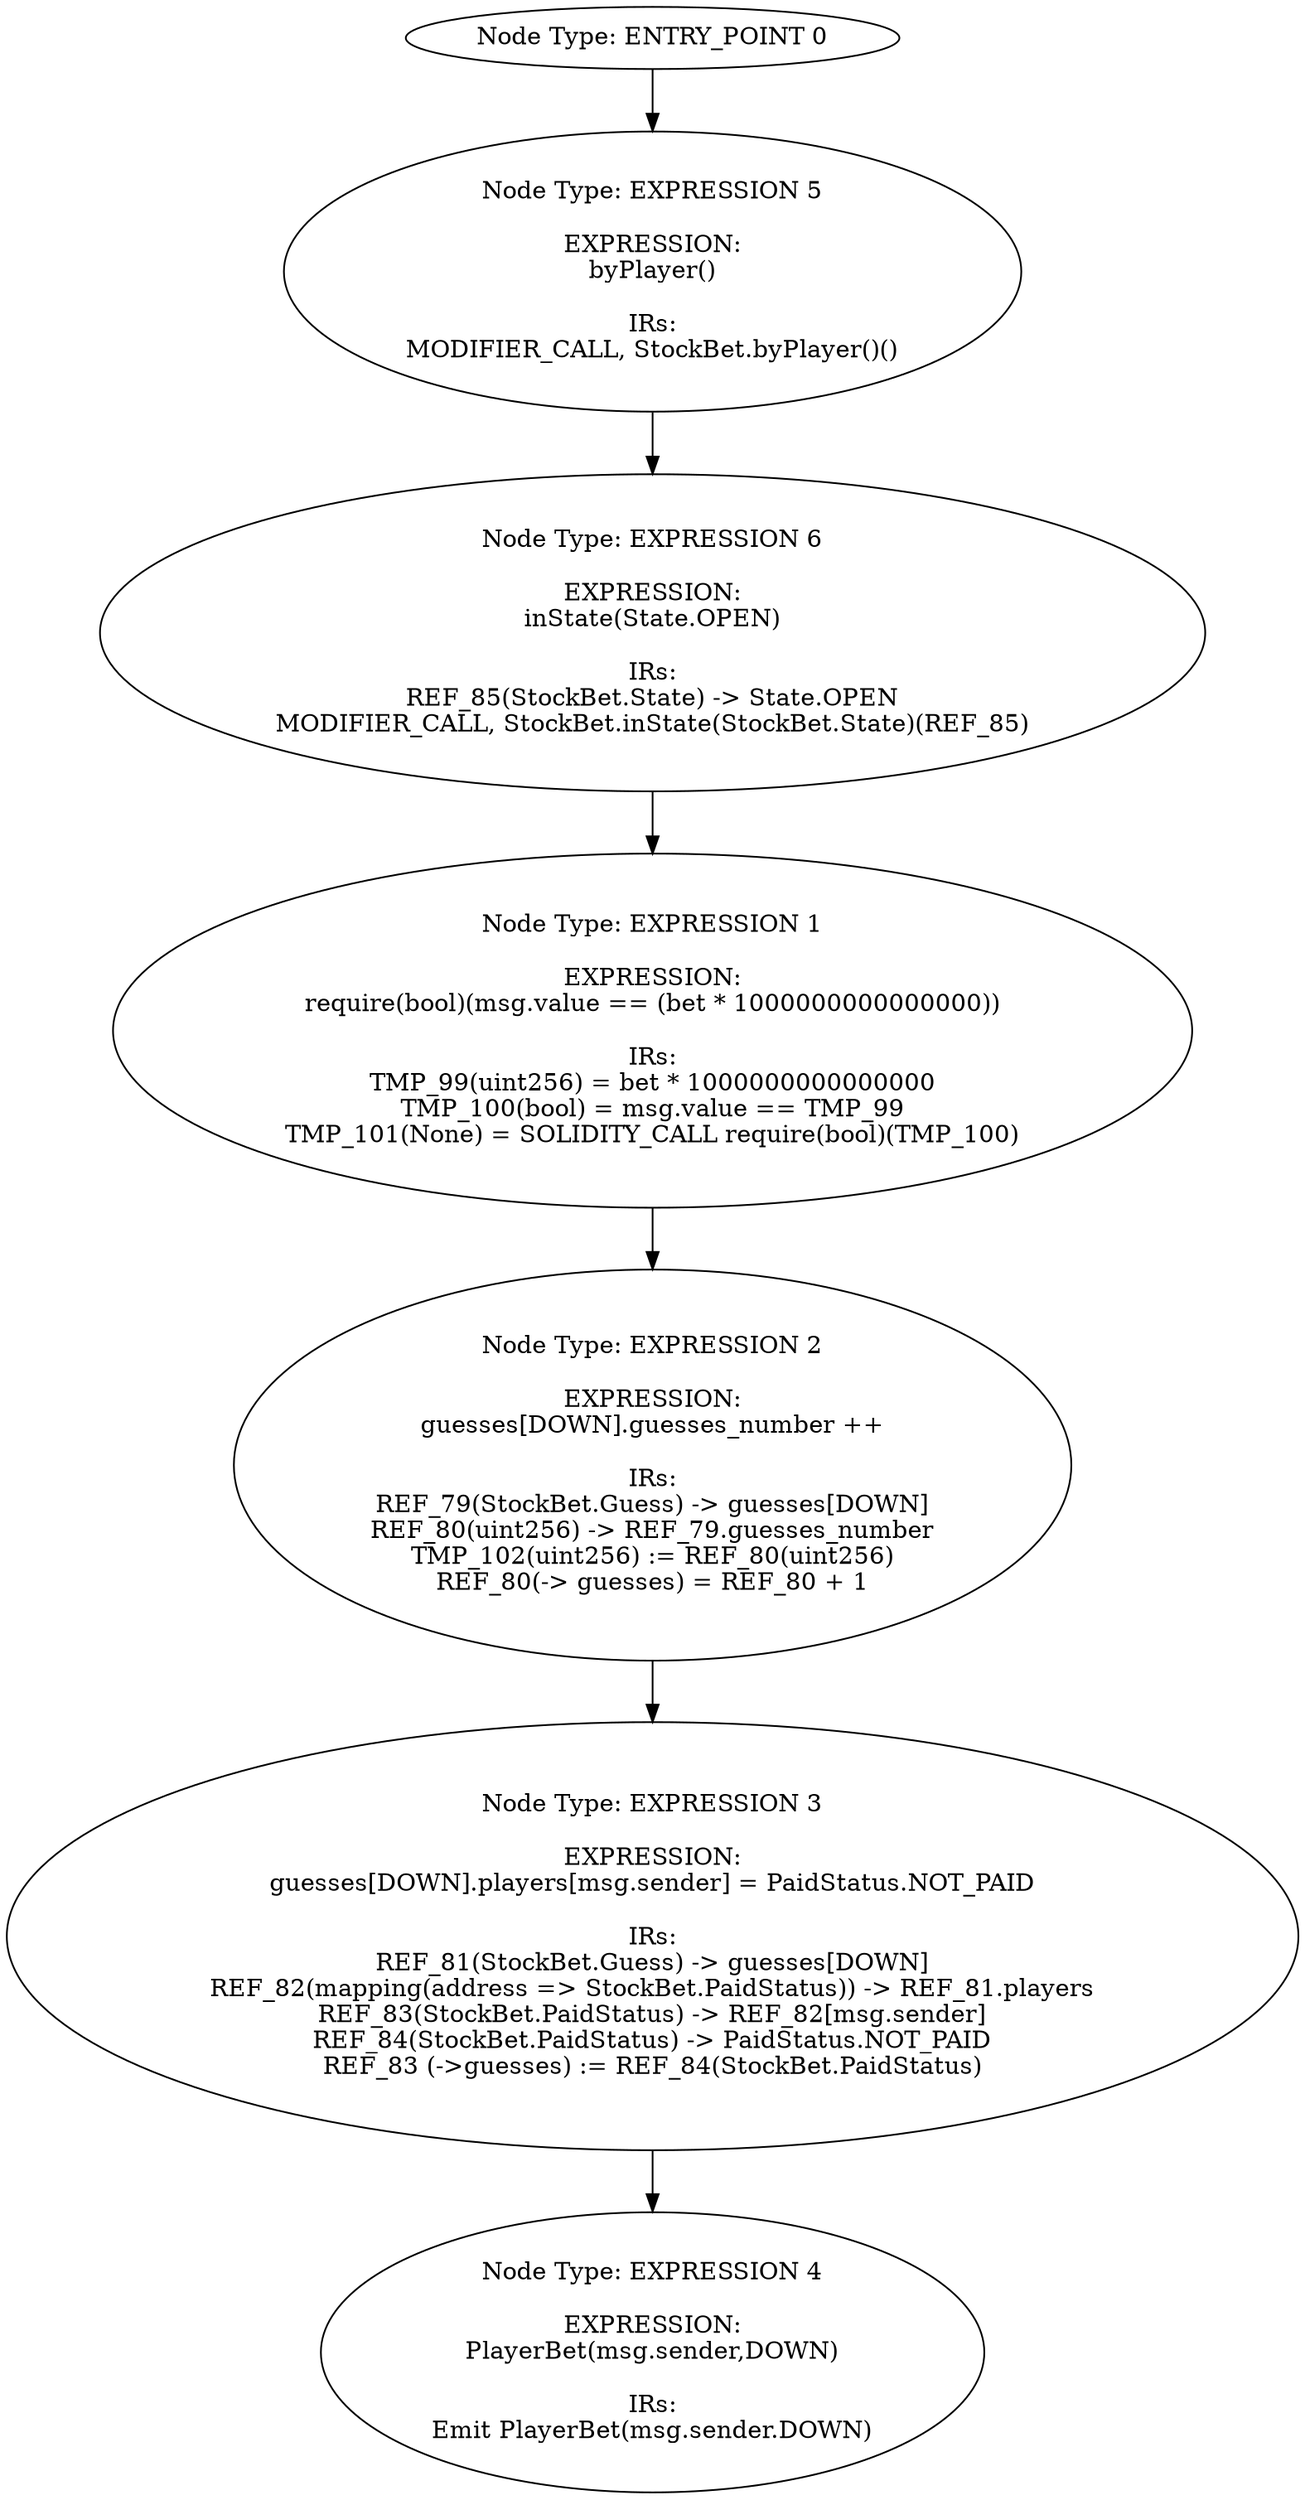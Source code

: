 digraph{
0[label="Node Type: ENTRY_POINT 0
"];
0->5;
1[label="Node Type: EXPRESSION 1

EXPRESSION:
require(bool)(msg.value == (bet * 1000000000000000))

IRs:
TMP_99(uint256) = bet * 1000000000000000
TMP_100(bool) = msg.value == TMP_99
TMP_101(None) = SOLIDITY_CALL require(bool)(TMP_100)"];
1->2;
2[label="Node Type: EXPRESSION 2

EXPRESSION:
guesses[DOWN].guesses_number ++

IRs:
REF_79(StockBet.Guess) -> guesses[DOWN]
REF_80(uint256) -> REF_79.guesses_number
TMP_102(uint256) := REF_80(uint256)
REF_80(-> guesses) = REF_80 + 1"];
2->3;
3[label="Node Type: EXPRESSION 3

EXPRESSION:
guesses[DOWN].players[msg.sender] = PaidStatus.NOT_PAID

IRs:
REF_81(StockBet.Guess) -> guesses[DOWN]
REF_82(mapping(address => StockBet.PaidStatus)) -> REF_81.players
REF_83(StockBet.PaidStatus) -> REF_82[msg.sender]
REF_84(StockBet.PaidStatus) -> PaidStatus.NOT_PAID
REF_83 (->guesses) := REF_84(StockBet.PaidStatus)"];
3->4;
4[label="Node Type: EXPRESSION 4

EXPRESSION:
PlayerBet(msg.sender,DOWN)

IRs:
Emit PlayerBet(msg.sender.DOWN)"];
5[label="Node Type: EXPRESSION 5

EXPRESSION:
byPlayer()

IRs:
MODIFIER_CALL, StockBet.byPlayer()()"];
5->6;
6[label="Node Type: EXPRESSION 6

EXPRESSION:
inState(State.OPEN)

IRs:
REF_85(StockBet.State) -> State.OPEN
MODIFIER_CALL, StockBet.inState(StockBet.State)(REF_85)"];
6->1;
}
